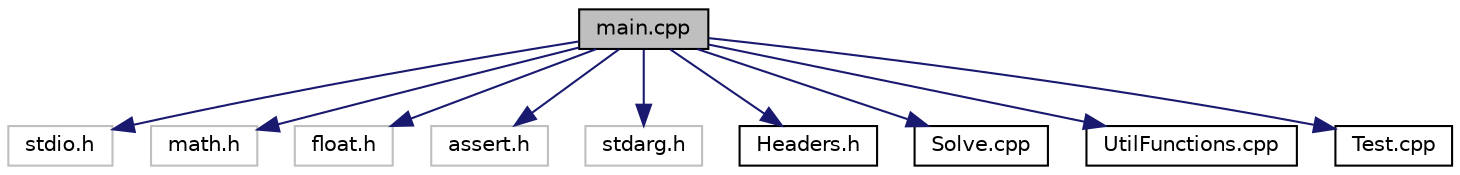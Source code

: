 digraph "main.cpp"
{
 // LATEX_PDF_SIZE
  edge [fontname="Helvetica",fontsize="10",labelfontname="Helvetica",labelfontsize="10"];
  node [fontname="Helvetica",fontsize="10",shape=record];
  Node1 [label="main.cpp",height=0.2,width=0.4,color="black", fillcolor="grey75", style="filled", fontcolor="black",tooltip=" "];
  Node1 -> Node2 [color="midnightblue",fontsize="10",style="solid",fontname="Helvetica"];
  Node2 [label="stdio.h",height=0.2,width=0.4,color="grey75", fillcolor="white", style="filled",tooltip=" "];
  Node1 -> Node3 [color="midnightblue",fontsize="10",style="solid",fontname="Helvetica"];
  Node3 [label="math.h",height=0.2,width=0.4,color="grey75", fillcolor="white", style="filled",tooltip=" "];
  Node1 -> Node4 [color="midnightblue",fontsize="10",style="solid",fontname="Helvetica"];
  Node4 [label="float.h",height=0.2,width=0.4,color="grey75", fillcolor="white", style="filled",tooltip=" "];
  Node1 -> Node5 [color="midnightblue",fontsize="10",style="solid",fontname="Helvetica"];
  Node5 [label="assert.h",height=0.2,width=0.4,color="grey75", fillcolor="white", style="filled",tooltip=" "];
  Node1 -> Node6 [color="midnightblue",fontsize="10",style="solid",fontname="Helvetica"];
  Node6 [label="stdarg.h",height=0.2,width=0.4,color="grey75", fillcolor="white", style="filled",tooltip=" "];
  Node1 -> Node7 [color="midnightblue",fontsize="10",style="solid",fontname="Helvetica"];
  Node7 [label="Headers.h",height=0.2,width=0.4,color="black", fillcolor="white", style="filled",URL="$_headers_8h.html",tooltip=" "];
  Node1 -> Node8 [color="midnightblue",fontsize="10",style="solid",fontname="Helvetica"];
  Node8 [label="Solve.cpp",height=0.2,width=0.4,color="black", fillcolor="white", style="filled",URL="$_solve_8cpp.html",tooltip=" "];
  Node1 -> Node9 [color="midnightblue",fontsize="10",style="solid",fontname="Helvetica"];
  Node9 [label="UtilFunctions.cpp",height=0.2,width=0.4,color="black", fillcolor="white", style="filled",URL="$_util_functions_8cpp.html",tooltip=" "];
  Node1 -> Node10 [color="midnightblue",fontsize="10",style="solid",fontname="Helvetica"];
  Node10 [label="Test.cpp",height=0.2,width=0.4,color="black", fillcolor="white", style="filled",URL="$_test_8cpp.html",tooltip=" "];
}
